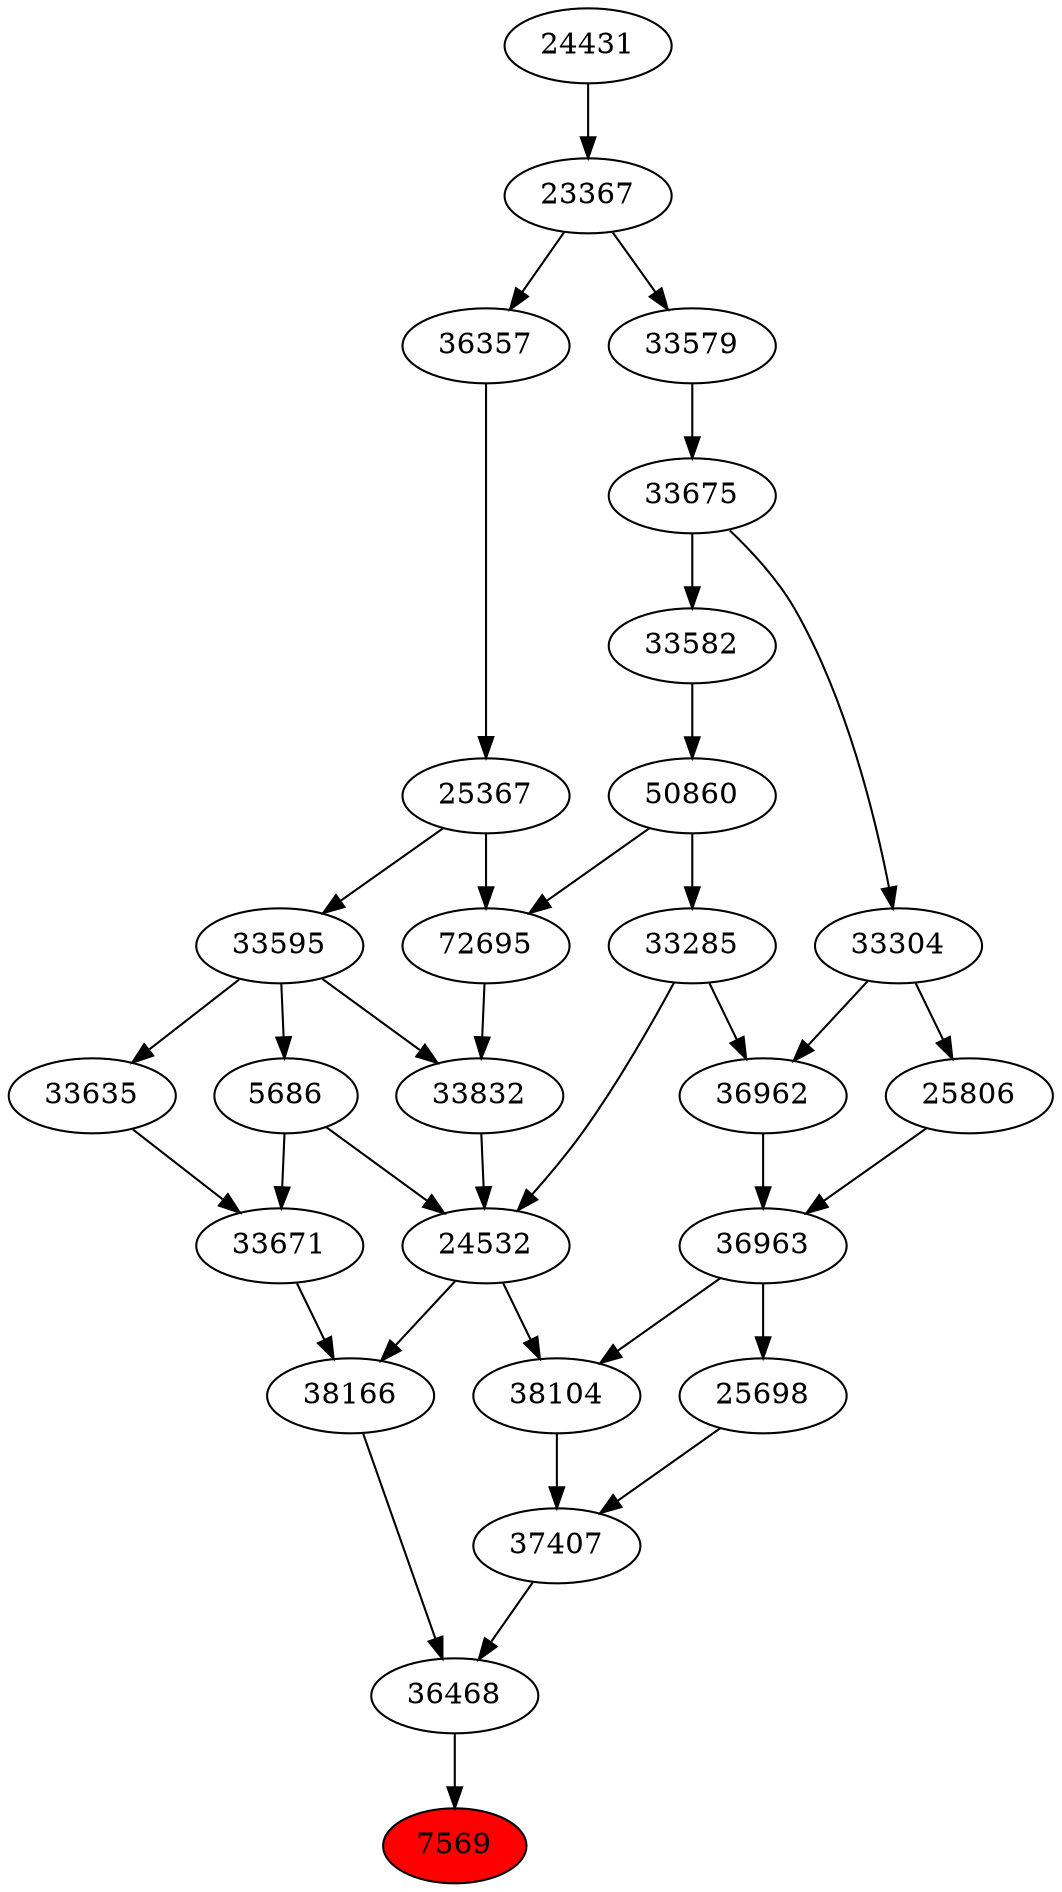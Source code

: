 strict digraph{ 
7569 [label="7569" fillcolor=red style=filled]
36468 -> 7569
36468 [label="36468"]
37407 -> 36468
38166 -> 36468
37407 [label="37407"]
25698 -> 37407
38104 -> 37407
38166 [label="38166"]
24532 -> 38166
33671 -> 38166
25698 [label="25698"]
36963 -> 25698
38104 [label="38104"]
24532 -> 38104
36963 -> 38104
24532 [label="24532"]
33285 -> 24532
5686 -> 24532
33832 -> 24532
33671 [label="33671"]
5686 -> 33671
33635 -> 33671
36963 [label="36963"]
36962 -> 36963
25806 -> 36963
33285 [label="33285"]
50860 -> 33285
5686 [label="5686"]
33595 -> 5686
33832 [label="33832"]
72695 -> 33832
33595 -> 33832
33635 [label="33635"]
33595 -> 33635
36962 [label="36962"]
33285 -> 36962
33304 -> 36962
25806 [label="25806"]
33304 -> 25806
50860 [label="50860"]
33582 -> 50860
33595 [label="33595"]
25367 -> 33595
72695 [label="72695"]
50860 -> 72695
25367 -> 72695
33304 [label="33304"]
33675 -> 33304
33582 [label="33582"]
33675 -> 33582
25367 [label="25367"]
36357 -> 25367
33675 [label="33675"]
33579 -> 33675
36357 [label="36357"]
23367 -> 36357
33579 [label="33579"]
23367 -> 33579
23367 [label="23367"]
24431 -> 23367
24431 [label="24431"]
}